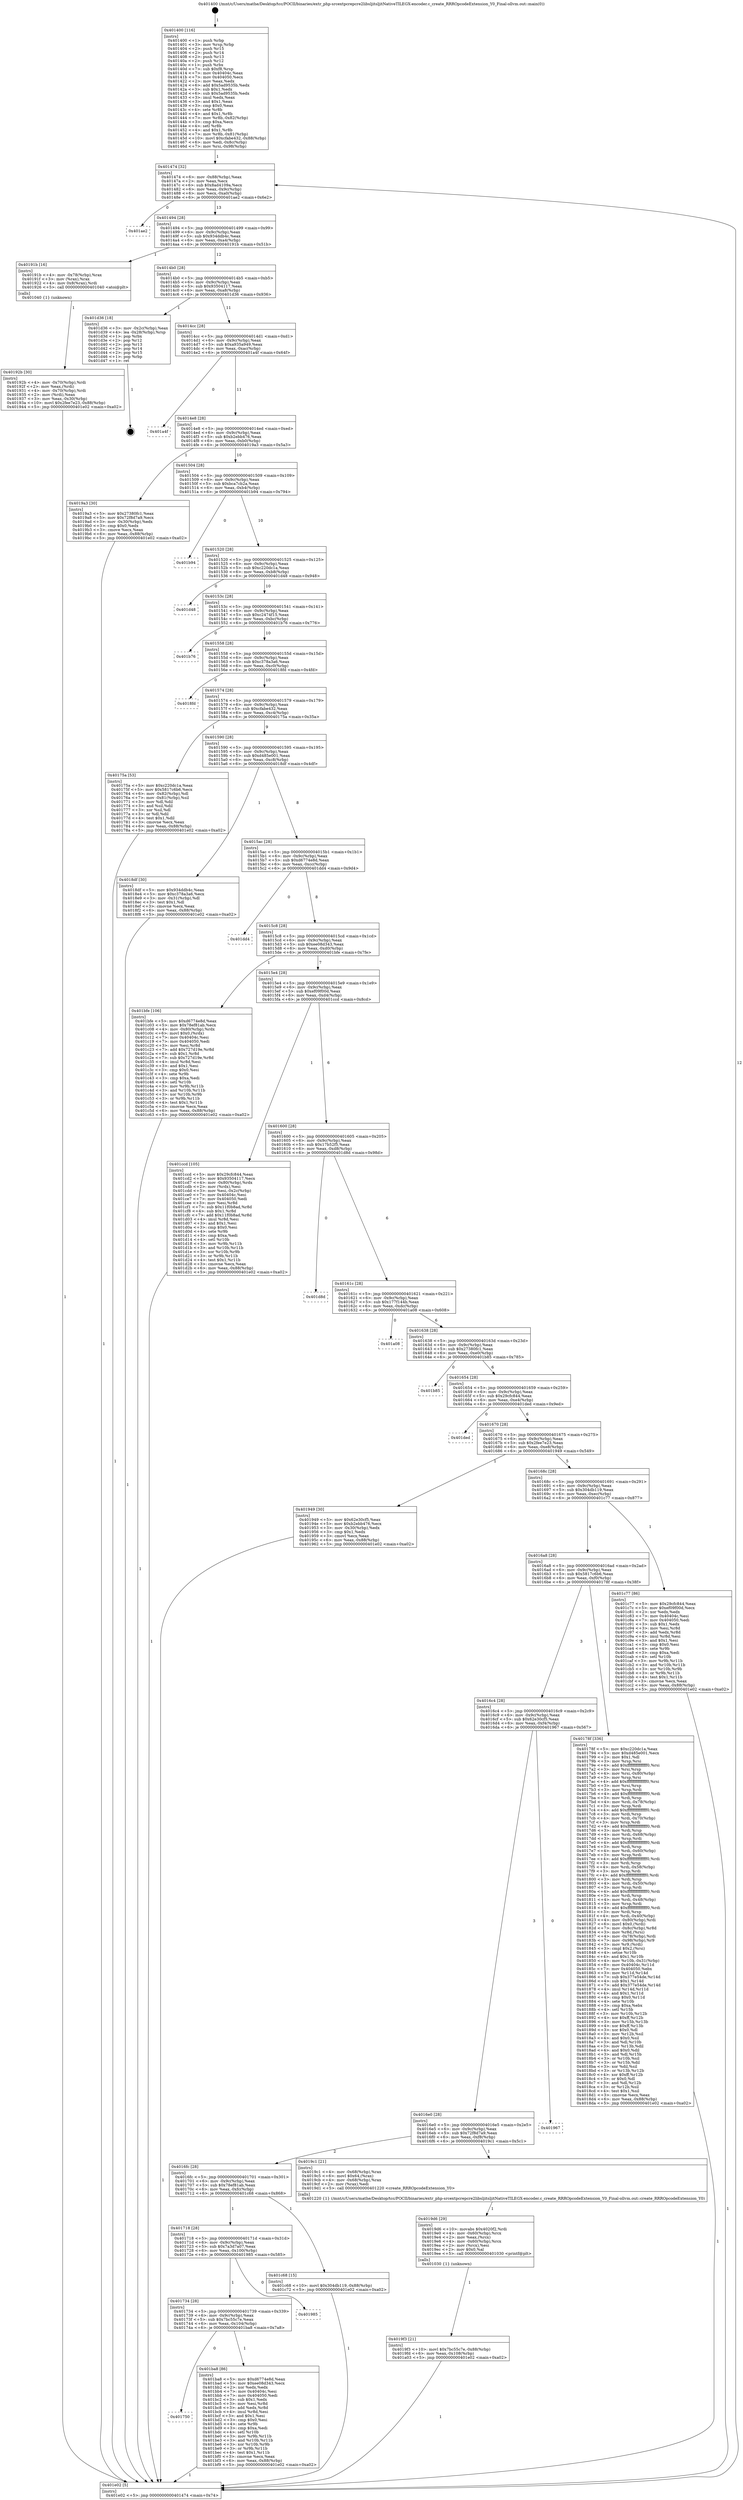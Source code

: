digraph "0x401400" {
  label = "0x401400 (/mnt/c/Users/mathe/Desktop/tcc/POCII/binaries/extr_php-srcextpcrepcre2libsljitsljitNativeTILEGX-encoder.c_create_RRROpcodeExtension_Y0_Final-ollvm.out::main(0))"
  labelloc = "t"
  node[shape=record]

  Entry [label="",width=0.3,height=0.3,shape=circle,fillcolor=black,style=filled]
  "0x401474" [label="{
     0x401474 [32]\l
     | [instrs]\l
     &nbsp;&nbsp;0x401474 \<+6\>: mov -0x88(%rbp),%eax\l
     &nbsp;&nbsp;0x40147a \<+2\>: mov %eax,%ecx\l
     &nbsp;&nbsp;0x40147c \<+6\>: sub $0x8ad4109a,%ecx\l
     &nbsp;&nbsp;0x401482 \<+6\>: mov %eax,-0x9c(%rbp)\l
     &nbsp;&nbsp;0x401488 \<+6\>: mov %ecx,-0xa0(%rbp)\l
     &nbsp;&nbsp;0x40148e \<+6\>: je 0000000000401ae2 \<main+0x6e2\>\l
  }"]
  "0x401ae2" [label="{
     0x401ae2\l
  }", style=dashed]
  "0x401494" [label="{
     0x401494 [28]\l
     | [instrs]\l
     &nbsp;&nbsp;0x401494 \<+5\>: jmp 0000000000401499 \<main+0x99\>\l
     &nbsp;&nbsp;0x401499 \<+6\>: mov -0x9c(%rbp),%eax\l
     &nbsp;&nbsp;0x40149f \<+5\>: sub $0x934ddb4c,%eax\l
     &nbsp;&nbsp;0x4014a4 \<+6\>: mov %eax,-0xa4(%rbp)\l
     &nbsp;&nbsp;0x4014aa \<+6\>: je 000000000040191b \<main+0x51b\>\l
  }"]
  Exit [label="",width=0.3,height=0.3,shape=circle,fillcolor=black,style=filled,peripheries=2]
  "0x40191b" [label="{
     0x40191b [16]\l
     | [instrs]\l
     &nbsp;&nbsp;0x40191b \<+4\>: mov -0x78(%rbp),%rax\l
     &nbsp;&nbsp;0x40191f \<+3\>: mov (%rax),%rax\l
     &nbsp;&nbsp;0x401922 \<+4\>: mov 0x8(%rax),%rdi\l
     &nbsp;&nbsp;0x401926 \<+5\>: call 0000000000401040 \<atoi@plt\>\l
     | [calls]\l
     &nbsp;&nbsp;0x401040 \{1\} (unknown)\l
  }"]
  "0x4014b0" [label="{
     0x4014b0 [28]\l
     | [instrs]\l
     &nbsp;&nbsp;0x4014b0 \<+5\>: jmp 00000000004014b5 \<main+0xb5\>\l
     &nbsp;&nbsp;0x4014b5 \<+6\>: mov -0x9c(%rbp),%eax\l
     &nbsp;&nbsp;0x4014bb \<+5\>: sub $0x93504117,%eax\l
     &nbsp;&nbsp;0x4014c0 \<+6\>: mov %eax,-0xa8(%rbp)\l
     &nbsp;&nbsp;0x4014c6 \<+6\>: je 0000000000401d36 \<main+0x936\>\l
  }"]
  "0x401750" [label="{
     0x401750\l
  }", style=dashed]
  "0x401d36" [label="{
     0x401d36 [18]\l
     | [instrs]\l
     &nbsp;&nbsp;0x401d36 \<+3\>: mov -0x2c(%rbp),%eax\l
     &nbsp;&nbsp;0x401d39 \<+4\>: lea -0x28(%rbp),%rsp\l
     &nbsp;&nbsp;0x401d3d \<+1\>: pop %rbx\l
     &nbsp;&nbsp;0x401d3e \<+2\>: pop %r12\l
     &nbsp;&nbsp;0x401d40 \<+2\>: pop %r13\l
     &nbsp;&nbsp;0x401d42 \<+2\>: pop %r14\l
     &nbsp;&nbsp;0x401d44 \<+2\>: pop %r15\l
     &nbsp;&nbsp;0x401d46 \<+1\>: pop %rbp\l
     &nbsp;&nbsp;0x401d47 \<+1\>: ret\l
  }"]
  "0x4014cc" [label="{
     0x4014cc [28]\l
     | [instrs]\l
     &nbsp;&nbsp;0x4014cc \<+5\>: jmp 00000000004014d1 \<main+0xd1\>\l
     &nbsp;&nbsp;0x4014d1 \<+6\>: mov -0x9c(%rbp),%eax\l
     &nbsp;&nbsp;0x4014d7 \<+5\>: sub $0xa935a949,%eax\l
     &nbsp;&nbsp;0x4014dc \<+6\>: mov %eax,-0xac(%rbp)\l
     &nbsp;&nbsp;0x4014e2 \<+6\>: je 0000000000401a4f \<main+0x64f\>\l
  }"]
  "0x401ba8" [label="{
     0x401ba8 [86]\l
     | [instrs]\l
     &nbsp;&nbsp;0x401ba8 \<+5\>: mov $0xd6774e8d,%eax\l
     &nbsp;&nbsp;0x401bad \<+5\>: mov $0xee08d343,%ecx\l
     &nbsp;&nbsp;0x401bb2 \<+2\>: xor %edx,%edx\l
     &nbsp;&nbsp;0x401bb4 \<+7\>: mov 0x40404c,%esi\l
     &nbsp;&nbsp;0x401bbb \<+7\>: mov 0x404050,%edi\l
     &nbsp;&nbsp;0x401bc2 \<+3\>: sub $0x1,%edx\l
     &nbsp;&nbsp;0x401bc5 \<+3\>: mov %esi,%r8d\l
     &nbsp;&nbsp;0x401bc8 \<+3\>: add %edx,%r8d\l
     &nbsp;&nbsp;0x401bcb \<+4\>: imul %r8d,%esi\l
     &nbsp;&nbsp;0x401bcf \<+3\>: and $0x1,%esi\l
     &nbsp;&nbsp;0x401bd2 \<+3\>: cmp $0x0,%esi\l
     &nbsp;&nbsp;0x401bd5 \<+4\>: sete %r9b\l
     &nbsp;&nbsp;0x401bd9 \<+3\>: cmp $0xa,%edi\l
     &nbsp;&nbsp;0x401bdc \<+4\>: setl %r10b\l
     &nbsp;&nbsp;0x401be0 \<+3\>: mov %r9b,%r11b\l
     &nbsp;&nbsp;0x401be3 \<+3\>: and %r10b,%r11b\l
     &nbsp;&nbsp;0x401be6 \<+3\>: xor %r10b,%r9b\l
     &nbsp;&nbsp;0x401be9 \<+3\>: or %r9b,%r11b\l
     &nbsp;&nbsp;0x401bec \<+4\>: test $0x1,%r11b\l
     &nbsp;&nbsp;0x401bf0 \<+3\>: cmovne %ecx,%eax\l
     &nbsp;&nbsp;0x401bf3 \<+6\>: mov %eax,-0x88(%rbp)\l
     &nbsp;&nbsp;0x401bf9 \<+5\>: jmp 0000000000401e02 \<main+0xa02\>\l
  }"]
  "0x401a4f" [label="{
     0x401a4f\l
  }", style=dashed]
  "0x4014e8" [label="{
     0x4014e8 [28]\l
     | [instrs]\l
     &nbsp;&nbsp;0x4014e8 \<+5\>: jmp 00000000004014ed \<main+0xed\>\l
     &nbsp;&nbsp;0x4014ed \<+6\>: mov -0x9c(%rbp),%eax\l
     &nbsp;&nbsp;0x4014f3 \<+5\>: sub $0xb2ebb476,%eax\l
     &nbsp;&nbsp;0x4014f8 \<+6\>: mov %eax,-0xb0(%rbp)\l
     &nbsp;&nbsp;0x4014fe \<+6\>: je 00000000004019a3 \<main+0x5a3\>\l
  }"]
  "0x401734" [label="{
     0x401734 [28]\l
     | [instrs]\l
     &nbsp;&nbsp;0x401734 \<+5\>: jmp 0000000000401739 \<main+0x339\>\l
     &nbsp;&nbsp;0x401739 \<+6\>: mov -0x9c(%rbp),%eax\l
     &nbsp;&nbsp;0x40173f \<+5\>: sub $0x7bc55c7e,%eax\l
     &nbsp;&nbsp;0x401744 \<+6\>: mov %eax,-0x104(%rbp)\l
     &nbsp;&nbsp;0x40174a \<+6\>: je 0000000000401ba8 \<main+0x7a8\>\l
  }"]
  "0x4019a3" [label="{
     0x4019a3 [30]\l
     | [instrs]\l
     &nbsp;&nbsp;0x4019a3 \<+5\>: mov $0x27380fc1,%eax\l
     &nbsp;&nbsp;0x4019a8 \<+5\>: mov $0x72f8d7a9,%ecx\l
     &nbsp;&nbsp;0x4019ad \<+3\>: mov -0x30(%rbp),%edx\l
     &nbsp;&nbsp;0x4019b0 \<+3\>: cmp $0x0,%edx\l
     &nbsp;&nbsp;0x4019b3 \<+3\>: cmove %ecx,%eax\l
     &nbsp;&nbsp;0x4019b6 \<+6\>: mov %eax,-0x88(%rbp)\l
     &nbsp;&nbsp;0x4019bc \<+5\>: jmp 0000000000401e02 \<main+0xa02\>\l
  }"]
  "0x401504" [label="{
     0x401504 [28]\l
     | [instrs]\l
     &nbsp;&nbsp;0x401504 \<+5\>: jmp 0000000000401509 \<main+0x109\>\l
     &nbsp;&nbsp;0x401509 \<+6\>: mov -0x9c(%rbp),%eax\l
     &nbsp;&nbsp;0x40150f \<+5\>: sub $0xbca7cb2a,%eax\l
     &nbsp;&nbsp;0x401514 \<+6\>: mov %eax,-0xb4(%rbp)\l
     &nbsp;&nbsp;0x40151a \<+6\>: je 0000000000401b94 \<main+0x794\>\l
  }"]
  "0x401985" [label="{
     0x401985\l
  }", style=dashed]
  "0x401b94" [label="{
     0x401b94\l
  }", style=dashed]
  "0x401520" [label="{
     0x401520 [28]\l
     | [instrs]\l
     &nbsp;&nbsp;0x401520 \<+5\>: jmp 0000000000401525 \<main+0x125\>\l
     &nbsp;&nbsp;0x401525 \<+6\>: mov -0x9c(%rbp),%eax\l
     &nbsp;&nbsp;0x40152b \<+5\>: sub $0xc220dc1a,%eax\l
     &nbsp;&nbsp;0x401530 \<+6\>: mov %eax,-0xb8(%rbp)\l
     &nbsp;&nbsp;0x401536 \<+6\>: je 0000000000401d48 \<main+0x948\>\l
  }"]
  "0x401718" [label="{
     0x401718 [28]\l
     | [instrs]\l
     &nbsp;&nbsp;0x401718 \<+5\>: jmp 000000000040171d \<main+0x31d\>\l
     &nbsp;&nbsp;0x40171d \<+6\>: mov -0x9c(%rbp),%eax\l
     &nbsp;&nbsp;0x401723 \<+5\>: sub $0x7a3d7a07,%eax\l
     &nbsp;&nbsp;0x401728 \<+6\>: mov %eax,-0x100(%rbp)\l
     &nbsp;&nbsp;0x40172e \<+6\>: je 0000000000401985 \<main+0x585\>\l
  }"]
  "0x401d48" [label="{
     0x401d48\l
  }", style=dashed]
  "0x40153c" [label="{
     0x40153c [28]\l
     | [instrs]\l
     &nbsp;&nbsp;0x40153c \<+5\>: jmp 0000000000401541 \<main+0x141\>\l
     &nbsp;&nbsp;0x401541 \<+6\>: mov -0x9c(%rbp),%eax\l
     &nbsp;&nbsp;0x401547 \<+5\>: sub $0xc2474f15,%eax\l
     &nbsp;&nbsp;0x40154c \<+6\>: mov %eax,-0xbc(%rbp)\l
     &nbsp;&nbsp;0x401552 \<+6\>: je 0000000000401b76 \<main+0x776\>\l
  }"]
  "0x401c68" [label="{
     0x401c68 [15]\l
     | [instrs]\l
     &nbsp;&nbsp;0x401c68 \<+10\>: movl $0x304db119,-0x88(%rbp)\l
     &nbsp;&nbsp;0x401c72 \<+5\>: jmp 0000000000401e02 \<main+0xa02\>\l
  }"]
  "0x401b76" [label="{
     0x401b76\l
  }", style=dashed]
  "0x401558" [label="{
     0x401558 [28]\l
     | [instrs]\l
     &nbsp;&nbsp;0x401558 \<+5\>: jmp 000000000040155d \<main+0x15d\>\l
     &nbsp;&nbsp;0x40155d \<+6\>: mov -0x9c(%rbp),%eax\l
     &nbsp;&nbsp;0x401563 \<+5\>: sub $0xc378a3a6,%eax\l
     &nbsp;&nbsp;0x401568 \<+6\>: mov %eax,-0xc0(%rbp)\l
     &nbsp;&nbsp;0x40156e \<+6\>: je 00000000004018fd \<main+0x4fd\>\l
  }"]
  "0x4019f3" [label="{
     0x4019f3 [21]\l
     | [instrs]\l
     &nbsp;&nbsp;0x4019f3 \<+10\>: movl $0x7bc55c7e,-0x88(%rbp)\l
     &nbsp;&nbsp;0x4019fd \<+6\>: mov %eax,-0x108(%rbp)\l
     &nbsp;&nbsp;0x401a03 \<+5\>: jmp 0000000000401e02 \<main+0xa02\>\l
  }"]
  "0x4018fd" [label="{
     0x4018fd\l
  }", style=dashed]
  "0x401574" [label="{
     0x401574 [28]\l
     | [instrs]\l
     &nbsp;&nbsp;0x401574 \<+5\>: jmp 0000000000401579 \<main+0x179\>\l
     &nbsp;&nbsp;0x401579 \<+6\>: mov -0x9c(%rbp),%eax\l
     &nbsp;&nbsp;0x40157f \<+5\>: sub $0xcfabe432,%eax\l
     &nbsp;&nbsp;0x401584 \<+6\>: mov %eax,-0xc4(%rbp)\l
     &nbsp;&nbsp;0x40158a \<+6\>: je 000000000040175a \<main+0x35a\>\l
  }"]
  "0x4019d6" [label="{
     0x4019d6 [29]\l
     | [instrs]\l
     &nbsp;&nbsp;0x4019d6 \<+10\>: movabs $0x4020f2,%rdi\l
     &nbsp;&nbsp;0x4019e0 \<+4\>: mov -0x60(%rbp),%rcx\l
     &nbsp;&nbsp;0x4019e4 \<+2\>: mov %eax,(%rcx)\l
     &nbsp;&nbsp;0x4019e6 \<+4\>: mov -0x60(%rbp),%rcx\l
     &nbsp;&nbsp;0x4019ea \<+2\>: mov (%rcx),%esi\l
     &nbsp;&nbsp;0x4019ec \<+2\>: mov $0x0,%al\l
     &nbsp;&nbsp;0x4019ee \<+5\>: call 0000000000401030 \<printf@plt\>\l
     | [calls]\l
     &nbsp;&nbsp;0x401030 \{1\} (unknown)\l
  }"]
  "0x40175a" [label="{
     0x40175a [53]\l
     | [instrs]\l
     &nbsp;&nbsp;0x40175a \<+5\>: mov $0xc220dc1a,%eax\l
     &nbsp;&nbsp;0x40175f \<+5\>: mov $0x5817c6b6,%ecx\l
     &nbsp;&nbsp;0x401764 \<+6\>: mov -0x82(%rbp),%dl\l
     &nbsp;&nbsp;0x40176a \<+7\>: mov -0x81(%rbp),%sil\l
     &nbsp;&nbsp;0x401771 \<+3\>: mov %dl,%dil\l
     &nbsp;&nbsp;0x401774 \<+3\>: and %sil,%dil\l
     &nbsp;&nbsp;0x401777 \<+3\>: xor %sil,%dl\l
     &nbsp;&nbsp;0x40177a \<+3\>: or %dl,%dil\l
     &nbsp;&nbsp;0x40177d \<+4\>: test $0x1,%dil\l
     &nbsp;&nbsp;0x401781 \<+3\>: cmovne %ecx,%eax\l
     &nbsp;&nbsp;0x401784 \<+6\>: mov %eax,-0x88(%rbp)\l
     &nbsp;&nbsp;0x40178a \<+5\>: jmp 0000000000401e02 \<main+0xa02\>\l
  }"]
  "0x401590" [label="{
     0x401590 [28]\l
     | [instrs]\l
     &nbsp;&nbsp;0x401590 \<+5\>: jmp 0000000000401595 \<main+0x195\>\l
     &nbsp;&nbsp;0x401595 \<+6\>: mov -0x9c(%rbp),%eax\l
     &nbsp;&nbsp;0x40159b \<+5\>: sub $0xd485e001,%eax\l
     &nbsp;&nbsp;0x4015a0 \<+6\>: mov %eax,-0xc8(%rbp)\l
     &nbsp;&nbsp;0x4015a6 \<+6\>: je 00000000004018df \<main+0x4df\>\l
  }"]
  "0x401e02" [label="{
     0x401e02 [5]\l
     | [instrs]\l
     &nbsp;&nbsp;0x401e02 \<+5\>: jmp 0000000000401474 \<main+0x74\>\l
  }"]
  "0x401400" [label="{
     0x401400 [116]\l
     | [instrs]\l
     &nbsp;&nbsp;0x401400 \<+1\>: push %rbp\l
     &nbsp;&nbsp;0x401401 \<+3\>: mov %rsp,%rbp\l
     &nbsp;&nbsp;0x401404 \<+2\>: push %r15\l
     &nbsp;&nbsp;0x401406 \<+2\>: push %r14\l
     &nbsp;&nbsp;0x401408 \<+2\>: push %r13\l
     &nbsp;&nbsp;0x40140a \<+2\>: push %r12\l
     &nbsp;&nbsp;0x40140c \<+1\>: push %rbx\l
     &nbsp;&nbsp;0x40140d \<+7\>: sub $0xf8,%rsp\l
     &nbsp;&nbsp;0x401414 \<+7\>: mov 0x40404c,%eax\l
     &nbsp;&nbsp;0x40141b \<+7\>: mov 0x404050,%ecx\l
     &nbsp;&nbsp;0x401422 \<+2\>: mov %eax,%edx\l
     &nbsp;&nbsp;0x401424 \<+6\>: add $0x5ad9535b,%edx\l
     &nbsp;&nbsp;0x40142a \<+3\>: sub $0x1,%edx\l
     &nbsp;&nbsp;0x40142d \<+6\>: sub $0x5ad9535b,%edx\l
     &nbsp;&nbsp;0x401433 \<+3\>: imul %edx,%eax\l
     &nbsp;&nbsp;0x401436 \<+3\>: and $0x1,%eax\l
     &nbsp;&nbsp;0x401439 \<+3\>: cmp $0x0,%eax\l
     &nbsp;&nbsp;0x40143c \<+4\>: sete %r8b\l
     &nbsp;&nbsp;0x401440 \<+4\>: and $0x1,%r8b\l
     &nbsp;&nbsp;0x401444 \<+7\>: mov %r8b,-0x82(%rbp)\l
     &nbsp;&nbsp;0x40144b \<+3\>: cmp $0xa,%ecx\l
     &nbsp;&nbsp;0x40144e \<+4\>: setl %r8b\l
     &nbsp;&nbsp;0x401452 \<+4\>: and $0x1,%r8b\l
     &nbsp;&nbsp;0x401456 \<+7\>: mov %r8b,-0x81(%rbp)\l
     &nbsp;&nbsp;0x40145d \<+10\>: movl $0xcfabe432,-0x88(%rbp)\l
     &nbsp;&nbsp;0x401467 \<+6\>: mov %edi,-0x8c(%rbp)\l
     &nbsp;&nbsp;0x40146d \<+7\>: mov %rsi,-0x98(%rbp)\l
  }"]
  "0x4016fc" [label="{
     0x4016fc [28]\l
     | [instrs]\l
     &nbsp;&nbsp;0x4016fc \<+5\>: jmp 0000000000401701 \<main+0x301\>\l
     &nbsp;&nbsp;0x401701 \<+6\>: mov -0x9c(%rbp),%eax\l
     &nbsp;&nbsp;0x401707 \<+5\>: sub $0x78ef81ab,%eax\l
     &nbsp;&nbsp;0x40170c \<+6\>: mov %eax,-0xfc(%rbp)\l
     &nbsp;&nbsp;0x401712 \<+6\>: je 0000000000401c68 \<main+0x868\>\l
  }"]
  "0x4018df" [label="{
     0x4018df [30]\l
     | [instrs]\l
     &nbsp;&nbsp;0x4018df \<+5\>: mov $0x934ddb4c,%eax\l
     &nbsp;&nbsp;0x4018e4 \<+5\>: mov $0xc378a3a6,%ecx\l
     &nbsp;&nbsp;0x4018e9 \<+3\>: mov -0x31(%rbp),%dl\l
     &nbsp;&nbsp;0x4018ec \<+3\>: test $0x1,%dl\l
     &nbsp;&nbsp;0x4018ef \<+3\>: cmovne %ecx,%eax\l
     &nbsp;&nbsp;0x4018f2 \<+6\>: mov %eax,-0x88(%rbp)\l
     &nbsp;&nbsp;0x4018f8 \<+5\>: jmp 0000000000401e02 \<main+0xa02\>\l
  }"]
  "0x4015ac" [label="{
     0x4015ac [28]\l
     | [instrs]\l
     &nbsp;&nbsp;0x4015ac \<+5\>: jmp 00000000004015b1 \<main+0x1b1\>\l
     &nbsp;&nbsp;0x4015b1 \<+6\>: mov -0x9c(%rbp),%eax\l
     &nbsp;&nbsp;0x4015b7 \<+5\>: sub $0xd6774e8d,%eax\l
     &nbsp;&nbsp;0x4015bc \<+6\>: mov %eax,-0xcc(%rbp)\l
     &nbsp;&nbsp;0x4015c2 \<+6\>: je 0000000000401dd4 \<main+0x9d4\>\l
  }"]
  "0x4019c1" [label="{
     0x4019c1 [21]\l
     | [instrs]\l
     &nbsp;&nbsp;0x4019c1 \<+4\>: mov -0x68(%rbp),%rax\l
     &nbsp;&nbsp;0x4019c5 \<+6\>: movl $0x64,(%rax)\l
     &nbsp;&nbsp;0x4019cb \<+4\>: mov -0x68(%rbp),%rax\l
     &nbsp;&nbsp;0x4019cf \<+2\>: mov (%rax),%edi\l
     &nbsp;&nbsp;0x4019d1 \<+5\>: call 0000000000401220 \<create_RRROpcodeExtension_Y0\>\l
     | [calls]\l
     &nbsp;&nbsp;0x401220 \{1\} (/mnt/c/Users/mathe/Desktop/tcc/POCII/binaries/extr_php-srcextpcrepcre2libsljitsljitNativeTILEGX-encoder.c_create_RRROpcodeExtension_Y0_Final-ollvm.out::create_RRROpcodeExtension_Y0)\l
  }"]
  "0x401dd4" [label="{
     0x401dd4\l
  }", style=dashed]
  "0x4015c8" [label="{
     0x4015c8 [28]\l
     | [instrs]\l
     &nbsp;&nbsp;0x4015c8 \<+5\>: jmp 00000000004015cd \<main+0x1cd\>\l
     &nbsp;&nbsp;0x4015cd \<+6\>: mov -0x9c(%rbp),%eax\l
     &nbsp;&nbsp;0x4015d3 \<+5\>: sub $0xee08d343,%eax\l
     &nbsp;&nbsp;0x4015d8 \<+6\>: mov %eax,-0xd0(%rbp)\l
     &nbsp;&nbsp;0x4015de \<+6\>: je 0000000000401bfe \<main+0x7fe\>\l
  }"]
  "0x4016e0" [label="{
     0x4016e0 [28]\l
     | [instrs]\l
     &nbsp;&nbsp;0x4016e0 \<+5\>: jmp 00000000004016e5 \<main+0x2e5\>\l
     &nbsp;&nbsp;0x4016e5 \<+6\>: mov -0x9c(%rbp),%eax\l
     &nbsp;&nbsp;0x4016eb \<+5\>: sub $0x72f8d7a9,%eax\l
     &nbsp;&nbsp;0x4016f0 \<+6\>: mov %eax,-0xf8(%rbp)\l
     &nbsp;&nbsp;0x4016f6 \<+6\>: je 00000000004019c1 \<main+0x5c1\>\l
  }"]
  "0x401bfe" [label="{
     0x401bfe [106]\l
     | [instrs]\l
     &nbsp;&nbsp;0x401bfe \<+5\>: mov $0xd6774e8d,%eax\l
     &nbsp;&nbsp;0x401c03 \<+5\>: mov $0x78ef81ab,%ecx\l
     &nbsp;&nbsp;0x401c08 \<+4\>: mov -0x80(%rbp),%rdx\l
     &nbsp;&nbsp;0x401c0c \<+6\>: movl $0x0,(%rdx)\l
     &nbsp;&nbsp;0x401c12 \<+7\>: mov 0x40404c,%esi\l
     &nbsp;&nbsp;0x401c19 \<+7\>: mov 0x404050,%edi\l
     &nbsp;&nbsp;0x401c20 \<+3\>: mov %esi,%r8d\l
     &nbsp;&nbsp;0x401c23 \<+7\>: add $0x727d19e,%r8d\l
     &nbsp;&nbsp;0x401c2a \<+4\>: sub $0x1,%r8d\l
     &nbsp;&nbsp;0x401c2e \<+7\>: sub $0x727d19e,%r8d\l
     &nbsp;&nbsp;0x401c35 \<+4\>: imul %r8d,%esi\l
     &nbsp;&nbsp;0x401c39 \<+3\>: and $0x1,%esi\l
     &nbsp;&nbsp;0x401c3c \<+3\>: cmp $0x0,%esi\l
     &nbsp;&nbsp;0x401c3f \<+4\>: sete %r9b\l
     &nbsp;&nbsp;0x401c43 \<+3\>: cmp $0xa,%edi\l
     &nbsp;&nbsp;0x401c46 \<+4\>: setl %r10b\l
     &nbsp;&nbsp;0x401c4a \<+3\>: mov %r9b,%r11b\l
     &nbsp;&nbsp;0x401c4d \<+3\>: and %r10b,%r11b\l
     &nbsp;&nbsp;0x401c50 \<+3\>: xor %r10b,%r9b\l
     &nbsp;&nbsp;0x401c53 \<+3\>: or %r9b,%r11b\l
     &nbsp;&nbsp;0x401c56 \<+4\>: test $0x1,%r11b\l
     &nbsp;&nbsp;0x401c5a \<+3\>: cmovne %ecx,%eax\l
     &nbsp;&nbsp;0x401c5d \<+6\>: mov %eax,-0x88(%rbp)\l
     &nbsp;&nbsp;0x401c63 \<+5\>: jmp 0000000000401e02 \<main+0xa02\>\l
  }"]
  "0x4015e4" [label="{
     0x4015e4 [28]\l
     | [instrs]\l
     &nbsp;&nbsp;0x4015e4 \<+5\>: jmp 00000000004015e9 \<main+0x1e9\>\l
     &nbsp;&nbsp;0x4015e9 \<+6\>: mov -0x9c(%rbp),%eax\l
     &nbsp;&nbsp;0x4015ef \<+5\>: sub $0xef09f00d,%eax\l
     &nbsp;&nbsp;0x4015f4 \<+6\>: mov %eax,-0xd4(%rbp)\l
     &nbsp;&nbsp;0x4015fa \<+6\>: je 0000000000401ccd \<main+0x8cd\>\l
  }"]
  "0x401967" [label="{
     0x401967\l
  }", style=dashed]
  "0x401ccd" [label="{
     0x401ccd [105]\l
     | [instrs]\l
     &nbsp;&nbsp;0x401ccd \<+5\>: mov $0x29cfc844,%eax\l
     &nbsp;&nbsp;0x401cd2 \<+5\>: mov $0x93504117,%ecx\l
     &nbsp;&nbsp;0x401cd7 \<+4\>: mov -0x80(%rbp),%rdx\l
     &nbsp;&nbsp;0x401cdb \<+2\>: mov (%rdx),%esi\l
     &nbsp;&nbsp;0x401cdd \<+3\>: mov %esi,-0x2c(%rbp)\l
     &nbsp;&nbsp;0x401ce0 \<+7\>: mov 0x40404c,%esi\l
     &nbsp;&nbsp;0x401ce7 \<+7\>: mov 0x404050,%edi\l
     &nbsp;&nbsp;0x401cee \<+3\>: mov %esi,%r8d\l
     &nbsp;&nbsp;0x401cf1 \<+7\>: sub $0x11f0b8ad,%r8d\l
     &nbsp;&nbsp;0x401cf8 \<+4\>: sub $0x1,%r8d\l
     &nbsp;&nbsp;0x401cfc \<+7\>: add $0x11f0b8ad,%r8d\l
     &nbsp;&nbsp;0x401d03 \<+4\>: imul %r8d,%esi\l
     &nbsp;&nbsp;0x401d07 \<+3\>: and $0x1,%esi\l
     &nbsp;&nbsp;0x401d0a \<+3\>: cmp $0x0,%esi\l
     &nbsp;&nbsp;0x401d0d \<+4\>: sete %r9b\l
     &nbsp;&nbsp;0x401d11 \<+3\>: cmp $0xa,%edi\l
     &nbsp;&nbsp;0x401d14 \<+4\>: setl %r10b\l
     &nbsp;&nbsp;0x401d18 \<+3\>: mov %r9b,%r11b\l
     &nbsp;&nbsp;0x401d1b \<+3\>: and %r10b,%r11b\l
     &nbsp;&nbsp;0x401d1e \<+3\>: xor %r10b,%r9b\l
     &nbsp;&nbsp;0x401d21 \<+3\>: or %r9b,%r11b\l
     &nbsp;&nbsp;0x401d24 \<+4\>: test $0x1,%r11b\l
     &nbsp;&nbsp;0x401d28 \<+3\>: cmovne %ecx,%eax\l
     &nbsp;&nbsp;0x401d2b \<+6\>: mov %eax,-0x88(%rbp)\l
     &nbsp;&nbsp;0x401d31 \<+5\>: jmp 0000000000401e02 \<main+0xa02\>\l
  }"]
  "0x401600" [label="{
     0x401600 [28]\l
     | [instrs]\l
     &nbsp;&nbsp;0x401600 \<+5\>: jmp 0000000000401605 \<main+0x205\>\l
     &nbsp;&nbsp;0x401605 \<+6\>: mov -0x9c(%rbp),%eax\l
     &nbsp;&nbsp;0x40160b \<+5\>: sub $0x17b52f5,%eax\l
     &nbsp;&nbsp;0x401610 \<+6\>: mov %eax,-0xd8(%rbp)\l
     &nbsp;&nbsp;0x401616 \<+6\>: je 0000000000401d8d \<main+0x98d\>\l
  }"]
  "0x40192b" [label="{
     0x40192b [30]\l
     | [instrs]\l
     &nbsp;&nbsp;0x40192b \<+4\>: mov -0x70(%rbp),%rdi\l
     &nbsp;&nbsp;0x40192f \<+2\>: mov %eax,(%rdi)\l
     &nbsp;&nbsp;0x401931 \<+4\>: mov -0x70(%rbp),%rdi\l
     &nbsp;&nbsp;0x401935 \<+2\>: mov (%rdi),%eax\l
     &nbsp;&nbsp;0x401937 \<+3\>: mov %eax,-0x30(%rbp)\l
     &nbsp;&nbsp;0x40193a \<+10\>: movl $0x2fee7e23,-0x88(%rbp)\l
     &nbsp;&nbsp;0x401944 \<+5\>: jmp 0000000000401e02 \<main+0xa02\>\l
  }"]
  "0x401d8d" [label="{
     0x401d8d\l
  }", style=dashed]
  "0x40161c" [label="{
     0x40161c [28]\l
     | [instrs]\l
     &nbsp;&nbsp;0x40161c \<+5\>: jmp 0000000000401621 \<main+0x221\>\l
     &nbsp;&nbsp;0x401621 \<+6\>: mov -0x9c(%rbp),%eax\l
     &nbsp;&nbsp;0x401627 \<+5\>: sub $0x177f144b,%eax\l
     &nbsp;&nbsp;0x40162c \<+6\>: mov %eax,-0xdc(%rbp)\l
     &nbsp;&nbsp;0x401632 \<+6\>: je 0000000000401a08 \<main+0x608\>\l
  }"]
  "0x4016c4" [label="{
     0x4016c4 [28]\l
     | [instrs]\l
     &nbsp;&nbsp;0x4016c4 \<+5\>: jmp 00000000004016c9 \<main+0x2c9\>\l
     &nbsp;&nbsp;0x4016c9 \<+6\>: mov -0x9c(%rbp),%eax\l
     &nbsp;&nbsp;0x4016cf \<+5\>: sub $0x62e30cf5,%eax\l
     &nbsp;&nbsp;0x4016d4 \<+6\>: mov %eax,-0xf4(%rbp)\l
     &nbsp;&nbsp;0x4016da \<+6\>: je 0000000000401967 \<main+0x567\>\l
  }"]
  "0x401a08" [label="{
     0x401a08\l
  }", style=dashed]
  "0x401638" [label="{
     0x401638 [28]\l
     | [instrs]\l
     &nbsp;&nbsp;0x401638 \<+5\>: jmp 000000000040163d \<main+0x23d\>\l
     &nbsp;&nbsp;0x40163d \<+6\>: mov -0x9c(%rbp),%eax\l
     &nbsp;&nbsp;0x401643 \<+5\>: sub $0x27380fc1,%eax\l
     &nbsp;&nbsp;0x401648 \<+6\>: mov %eax,-0xe0(%rbp)\l
     &nbsp;&nbsp;0x40164e \<+6\>: je 0000000000401b85 \<main+0x785\>\l
  }"]
  "0x40178f" [label="{
     0x40178f [336]\l
     | [instrs]\l
     &nbsp;&nbsp;0x40178f \<+5\>: mov $0xc220dc1a,%eax\l
     &nbsp;&nbsp;0x401794 \<+5\>: mov $0xd485e001,%ecx\l
     &nbsp;&nbsp;0x401799 \<+2\>: mov $0x1,%dl\l
     &nbsp;&nbsp;0x40179b \<+3\>: mov %rsp,%rsi\l
     &nbsp;&nbsp;0x40179e \<+4\>: add $0xfffffffffffffff0,%rsi\l
     &nbsp;&nbsp;0x4017a2 \<+3\>: mov %rsi,%rsp\l
     &nbsp;&nbsp;0x4017a5 \<+4\>: mov %rsi,-0x80(%rbp)\l
     &nbsp;&nbsp;0x4017a9 \<+3\>: mov %rsp,%rsi\l
     &nbsp;&nbsp;0x4017ac \<+4\>: add $0xfffffffffffffff0,%rsi\l
     &nbsp;&nbsp;0x4017b0 \<+3\>: mov %rsi,%rsp\l
     &nbsp;&nbsp;0x4017b3 \<+3\>: mov %rsp,%rdi\l
     &nbsp;&nbsp;0x4017b6 \<+4\>: add $0xfffffffffffffff0,%rdi\l
     &nbsp;&nbsp;0x4017ba \<+3\>: mov %rdi,%rsp\l
     &nbsp;&nbsp;0x4017bd \<+4\>: mov %rdi,-0x78(%rbp)\l
     &nbsp;&nbsp;0x4017c1 \<+3\>: mov %rsp,%rdi\l
     &nbsp;&nbsp;0x4017c4 \<+4\>: add $0xfffffffffffffff0,%rdi\l
     &nbsp;&nbsp;0x4017c8 \<+3\>: mov %rdi,%rsp\l
     &nbsp;&nbsp;0x4017cb \<+4\>: mov %rdi,-0x70(%rbp)\l
     &nbsp;&nbsp;0x4017cf \<+3\>: mov %rsp,%rdi\l
     &nbsp;&nbsp;0x4017d2 \<+4\>: add $0xfffffffffffffff0,%rdi\l
     &nbsp;&nbsp;0x4017d6 \<+3\>: mov %rdi,%rsp\l
     &nbsp;&nbsp;0x4017d9 \<+4\>: mov %rdi,-0x68(%rbp)\l
     &nbsp;&nbsp;0x4017dd \<+3\>: mov %rsp,%rdi\l
     &nbsp;&nbsp;0x4017e0 \<+4\>: add $0xfffffffffffffff0,%rdi\l
     &nbsp;&nbsp;0x4017e4 \<+3\>: mov %rdi,%rsp\l
     &nbsp;&nbsp;0x4017e7 \<+4\>: mov %rdi,-0x60(%rbp)\l
     &nbsp;&nbsp;0x4017eb \<+3\>: mov %rsp,%rdi\l
     &nbsp;&nbsp;0x4017ee \<+4\>: add $0xfffffffffffffff0,%rdi\l
     &nbsp;&nbsp;0x4017f2 \<+3\>: mov %rdi,%rsp\l
     &nbsp;&nbsp;0x4017f5 \<+4\>: mov %rdi,-0x58(%rbp)\l
     &nbsp;&nbsp;0x4017f9 \<+3\>: mov %rsp,%rdi\l
     &nbsp;&nbsp;0x4017fc \<+4\>: add $0xfffffffffffffff0,%rdi\l
     &nbsp;&nbsp;0x401800 \<+3\>: mov %rdi,%rsp\l
     &nbsp;&nbsp;0x401803 \<+4\>: mov %rdi,-0x50(%rbp)\l
     &nbsp;&nbsp;0x401807 \<+3\>: mov %rsp,%rdi\l
     &nbsp;&nbsp;0x40180a \<+4\>: add $0xfffffffffffffff0,%rdi\l
     &nbsp;&nbsp;0x40180e \<+3\>: mov %rdi,%rsp\l
     &nbsp;&nbsp;0x401811 \<+4\>: mov %rdi,-0x48(%rbp)\l
     &nbsp;&nbsp;0x401815 \<+3\>: mov %rsp,%rdi\l
     &nbsp;&nbsp;0x401818 \<+4\>: add $0xfffffffffffffff0,%rdi\l
     &nbsp;&nbsp;0x40181c \<+3\>: mov %rdi,%rsp\l
     &nbsp;&nbsp;0x40181f \<+4\>: mov %rdi,-0x40(%rbp)\l
     &nbsp;&nbsp;0x401823 \<+4\>: mov -0x80(%rbp),%rdi\l
     &nbsp;&nbsp;0x401827 \<+6\>: movl $0x0,(%rdi)\l
     &nbsp;&nbsp;0x40182d \<+7\>: mov -0x8c(%rbp),%r8d\l
     &nbsp;&nbsp;0x401834 \<+3\>: mov %r8d,(%rsi)\l
     &nbsp;&nbsp;0x401837 \<+4\>: mov -0x78(%rbp),%rdi\l
     &nbsp;&nbsp;0x40183b \<+7\>: mov -0x98(%rbp),%r9\l
     &nbsp;&nbsp;0x401842 \<+3\>: mov %r9,(%rdi)\l
     &nbsp;&nbsp;0x401845 \<+3\>: cmpl $0x2,(%rsi)\l
     &nbsp;&nbsp;0x401848 \<+4\>: setne %r10b\l
     &nbsp;&nbsp;0x40184c \<+4\>: and $0x1,%r10b\l
     &nbsp;&nbsp;0x401850 \<+4\>: mov %r10b,-0x31(%rbp)\l
     &nbsp;&nbsp;0x401854 \<+8\>: mov 0x40404c,%r11d\l
     &nbsp;&nbsp;0x40185c \<+7\>: mov 0x404050,%ebx\l
     &nbsp;&nbsp;0x401863 \<+3\>: mov %r11d,%r14d\l
     &nbsp;&nbsp;0x401866 \<+7\>: sub $0x377e54de,%r14d\l
     &nbsp;&nbsp;0x40186d \<+4\>: sub $0x1,%r14d\l
     &nbsp;&nbsp;0x401871 \<+7\>: add $0x377e54de,%r14d\l
     &nbsp;&nbsp;0x401878 \<+4\>: imul %r14d,%r11d\l
     &nbsp;&nbsp;0x40187c \<+4\>: and $0x1,%r11d\l
     &nbsp;&nbsp;0x401880 \<+4\>: cmp $0x0,%r11d\l
     &nbsp;&nbsp;0x401884 \<+4\>: sete %r10b\l
     &nbsp;&nbsp;0x401888 \<+3\>: cmp $0xa,%ebx\l
     &nbsp;&nbsp;0x40188b \<+4\>: setl %r15b\l
     &nbsp;&nbsp;0x40188f \<+3\>: mov %r10b,%r12b\l
     &nbsp;&nbsp;0x401892 \<+4\>: xor $0xff,%r12b\l
     &nbsp;&nbsp;0x401896 \<+3\>: mov %r15b,%r13b\l
     &nbsp;&nbsp;0x401899 \<+4\>: xor $0xff,%r13b\l
     &nbsp;&nbsp;0x40189d \<+3\>: xor $0x0,%dl\l
     &nbsp;&nbsp;0x4018a0 \<+3\>: mov %r12b,%sil\l
     &nbsp;&nbsp;0x4018a3 \<+4\>: and $0x0,%sil\l
     &nbsp;&nbsp;0x4018a7 \<+3\>: and %dl,%r10b\l
     &nbsp;&nbsp;0x4018aa \<+3\>: mov %r13b,%dil\l
     &nbsp;&nbsp;0x4018ad \<+4\>: and $0x0,%dil\l
     &nbsp;&nbsp;0x4018b1 \<+3\>: and %dl,%r15b\l
     &nbsp;&nbsp;0x4018b4 \<+3\>: or %r10b,%sil\l
     &nbsp;&nbsp;0x4018b7 \<+3\>: or %r15b,%dil\l
     &nbsp;&nbsp;0x4018ba \<+3\>: xor %dil,%sil\l
     &nbsp;&nbsp;0x4018bd \<+3\>: or %r13b,%r12b\l
     &nbsp;&nbsp;0x4018c0 \<+4\>: xor $0xff,%r12b\l
     &nbsp;&nbsp;0x4018c4 \<+3\>: or $0x0,%dl\l
     &nbsp;&nbsp;0x4018c7 \<+3\>: and %dl,%r12b\l
     &nbsp;&nbsp;0x4018ca \<+3\>: or %r12b,%sil\l
     &nbsp;&nbsp;0x4018cd \<+4\>: test $0x1,%sil\l
     &nbsp;&nbsp;0x4018d1 \<+3\>: cmovne %ecx,%eax\l
     &nbsp;&nbsp;0x4018d4 \<+6\>: mov %eax,-0x88(%rbp)\l
     &nbsp;&nbsp;0x4018da \<+5\>: jmp 0000000000401e02 \<main+0xa02\>\l
  }"]
  "0x401b85" [label="{
     0x401b85\l
  }", style=dashed]
  "0x401654" [label="{
     0x401654 [28]\l
     | [instrs]\l
     &nbsp;&nbsp;0x401654 \<+5\>: jmp 0000000000401659 \<main+0x259\>\l
     &nbsp;&nbsp;0x401659 \<+6\>: mov -0x9c(%rbp),%eax\l
     &nbsp;&nbsp;0x40165f \<+5\>: sub $0x29cfc844,%eax\l
     &nbsp;&nbsp;0x401664 \<+6\>: mov %eax,-0xe4(%rbp)\l
     &nbsp;&nbsp;0x40166a \<+6\>: je 0000000000401ded \<main+0x9ed\>\l
  }"]
  "0x4016a8" [label="{
     0x4016a8 [28]\l
     | [instrs]\l
     &nbsp;&nbsp;0x4016a8 \<+5\>: jmp 00000000004016ad \<main+0x2ad\>\l
     &nbsp;&nbsp;0x4016ad \<+6\>: mov -0x9c(%rbp),%eax\l
     &nbsp;&nbsp;0x4016b3 \<+5\>: sub $0x5817c6b6,%eax\l
     &nbsp;&nbsp;0x4016b8 \<+6\>: mov %eax,-0xf0(%rbp)\l
     &nbsp;&nbsp;0x4016be \<+6\>: je 000000000040178f \<main+0x38f\>\l
  }"]
  "0x401ded" [label="{
     0x401ded\l
  }", style=dashed]
  "0x401670" [label="{
     0x401670 [28]\l
     | [instrs]\l
     &nbsp;&nbsp;0x401670 \<+5\>: jmp 0000000000401675 \<main+0x275\>\l
     &nbsp;&nbsp;0x401675 \<+6\>: mov -0x9c(%rbp),%eax\l
     &nbsp;&nbsp;0x40167b \<+5\>: sub $0x2fee7e23,%eax\l
     &nbsp;&nbsp;0x401680 \<+6\>: mov %eax,-0xe8(%rbp)\l
     &nbsp;&nbsp;0x401686 \<+6\>: je 0000000000401949 \<main+0x549\>\l
  }"]
  "0x401c77" [label="{
     0x401c77 [86]\l
     | [instrs]\l
     &nbsp;&nbsp;0x401c77 \<+5\>: mov $0x29cfc844,%eax\l
     &nbsp;&nbsp;0x401c7c \<+5\>: mov $0xef09f00d,%ecx\l
     &nbsp;&nbsp;0x401c81 \<+2\>: xor %edx,%edx\l
     &nbsp;&nbsp;0x401c83 \<+7\>: mov 0x40404c,%esi\l
     &nbsp;&nbsp;0x401c8a \<+7\>: mov 0x404050,%edi\l
     &nbsp;&nbsp;0x401c91 \<+3\>: sub $0x1,%edx\l
     &nbsp;&nbsp;0x401c94 \<+3\>: mov %esi,%r8d\l
     &nbsp;&nbsp;0x401c97 \<+3\>: add %edx,%r8d\l
     &nbsp;&nbsp;0x401c9a \<+4\>: imul %r8d,%esi\l
     &nbsp;&nbsp;0x401c9e \<+3\>: and $0x1,%esi\l
     &nbsp;&nbsp;0x401ca1 \<+3\>: cmp $0x0,%esi\l
     &nbsp;&nbsp;0x401ca4 \<+4\>: sete %r9b\l
     &nbsp;&nbsp;0x401ca8 \<+3\>: cmp $0xa,%edi\l
     &nbsp;&nbsp;0x401cab \<+4\>: setl %r10b\l
     &nbsp;&nbsp;0x401caf \<+3\>: mov %r9b,%r11b\l
     &nbsp;&nbsp;0x401cb2 \<+3\>: and %r10b,%r11b\l
     &nbsp;&nbsp;0x401cb5 \<+3\>: xor %r10b,%r9b\l
     &nbsp;&nbsp;0x401cb8 \<+3\>: or %r9b,%r11b\l
     &nbsp;&nbsp;0x401cbb \<+4\>: test $0x1,%r11b\l
     &nbsp;&nbsp;0x401cbf \<+3\>: cmovne %ecx,%eax\l
     &nbsp;&nbsp;0x401cc2 \<+6\>: mov %eax,-0x88(%rbp)\l
     &nbsp;&nbsp;0x401cc8 \<+5\>: jmp 0000000000401e02 \<main+0xa02\>\l
  }"]
  "0x401949" [label="{
     0x401949 [30]\l
     | [instrs]\l
     &nbsp;&nbsp;0x401949 \<+5\>: mov $0x62e30cf5,%eax\l
     &nbsp;&nbsp;0x40194e \<+5\>: mov $0xb2ebb476,%ecx\l
     &nbsp;&nbsp;0x401953 \<+3\>: mov -0x30(%rbp),%edx\l
     &nbsp;&nbsp;0x401956 \<+3\>: cmp $0x1,%edx\l
     &nbsp;&nbsp;0x401959 \<+3\>: cmovl %ecx,%eax\l
     &nbsp;&nbsp;0x40195c \<+6\>: mov %eax,-0x88(%rbp)\l
     &nbsp;&nbsp;0x401962 \<+5\>: jmp 0000000000401e02 \<main+0xa02\>\l
  }"]
  "0x40168c" [label="{
     0x40168c [28]\l
     | [instrs]\l
     &nbsp;&nbsp;0x40168c \<+5\>: jmp 0000000000401691 \<main+0x291\>\l
     &nbsp;&nbsp;0x401691 \<+6\>: mov -0x9c(%rbp),%eax\l
     &nbsp;&nbsp;0x401697 \<+5\>: sub $0x304db119,%eax\l
     &nbsp;&nbsp;0x40169c \<+6\>: mov %eax,-0xec(%rbp)\l
     &nbsp;&nbsp;0x4016a2 \<+6\>: je 0000000000401c77 \<main+0x877\>\l
  }"]
  Entry -> "0x401400" [label=" 1"]
  "0x401474" -> "0x401ae2" [label=" 0"]
  "0x401474" -> "0x401494" [label=" 13"]
  "0x401d36" -> Exit [label=" 1"]
  "0x401494" -> "0x40191b" [label=" 1"]
  "0x401494" -> "0x4014b0" [label=" 12"]
  "0x401ccd" -> "0x401e02" [label=" 1"]
  "0x4014b0" -> "0x401d36" [label=" 1"]
  "0x4014b0" -> "0x4014cc" [label=" 11"]
  "0x401c77" -> "0x401e02" [label=" 1"]
  "0x4014cc" -> "0x401a4f" [label=" 0"]
  "0x4014cc" -> "0x4014e8" [label=" 11"]
  "0x401c68" -> "0x401e02" [label=" 1"]
  "0x4014e8" -> "0x4019a3" [label=" 1"]
  "0x4014e8" -> "0x401504" [label=" 10"]
  "0x401ba8" -> "0x401e02" [label=" 1"]
  "0x401504" -> "0x401b94" [label=" 0"]
  "0x401504" -> "0x401520" [label=" 10"]
  "0x401734" -> "0x401750" [label=" 0"]
  "0x401520" -> "0x401d48" [label=" 0"]
  "0x401520" -> "0x40153c" [label=" 10"]
  "0x401bfe" -> "0x401e02" [label=" 1"]
  "0x40153c" -> "0x401b76" [label=" 0"]
  "0x40153c" -> "0x401558" [label=" 10"]
  "0x401718" -> "0x401734" [label=" 1"]
  "0x401558" -> "0x4018fd" [label=" 0"]
  "0x401558" -> "0x401574" [label=" 10"]
  "0x401734" -> "0x401ba8" [label=" 1"]
  "0x401574" -> "0x40175a" [label=" 1"]
  "0x401574" -> "0x401590" [label=" 9"]
  "0x40175a" -> "0x401e02" [label=" 1"]
  "0x401400" -> "0x401474" [label=" 1"]
  "0x401e02" -> "0x401474" [label=" 12"]
  "0x4016fc" -> "0x401718" [label=" 1"]
  "0x401590" -> "0x4018df" [label=" 1"]
  "0x401590" -> "0x4015ac" [label=" 8"]
  "0x4016fc" -> "0x401c68" [label=" 1"]
  "0x4015ac" -> "0x401dd4" [label=" 0"]
  "0x4015ac" -> "0x4015c8" [label=" 8"]
  "0x401718" -> "0x401985" [label=" 0"]
  "0x4015c8" -> "0x401bfe" [label=" 1"]
  "0x4015c8" -> "0x4015e4" [label=" 7"]
  "0x4019d6" -> "0x4019f3" [label=" 1"]
  "0x4015e4" -> "0x401ccd" [label=" 1"]
  "0x4015e4" -> "0x401600" [label=" 6"]
  "0x4019c1" -> "0x4019d6" [label=" 1"]
  "0x401600" -> "0x401d8d" [label=" 0"]
  "0x401600" -> "0x40161c" [label=" 6"]
  "0x4016e0" -> "0x4019c1" [label=" 1"]
  "0x40161c" -> "0x401a08" [label=" 0"]
  "0x40161c" -> "0x401638" [label=" 6"]
  "0x4016c4" -> "0x4016e0" [label=" 3"]
  "0x401638" -> "0x401b85" [label=" 0"]
  "0x401638" -> "0x401654" [label=" 6"]
  "0x4016c4" -> "0x401967" [label=" 0"]
  "0x401654" -> "0x401ded" [label=" 0"]
  "0x401654" -> "0x401670" [label=" 6"]
  "0x4019a3" -> "0x401e02" [label=" 1"]
  "0x401670" -> "0x401949" [label=" 1"]
  "0x401670" -> "0x40168c" [label=" 5"]
  "0x401949" -> "0x401e02" [label=" 1"]
  "0x40168c" -> "0x401c77" [label=" 1"]
  "0x40168c" -> "0x4016a8" [label=" 4"]
  "0x4016e0" -> "0x4016fc" [label=" 2"]
  "0x4016a8" -> "0x40178f" [label=" 1"]
  "0x4016a8" -> "0x4016c4" [label=" 3"]
  "0x4019f3" -> "0x401e02" [label=" 1"]
  "0x40178f" -> "0x401e02" [label=" 1"]
  "0x4018df" -> "0x401e02" [label=" 1"]
  "0x40191b" -> "0x40192b" [label=" 1"]
  "0x40192b" -> "0x401e02" [label=" 1"]
}
